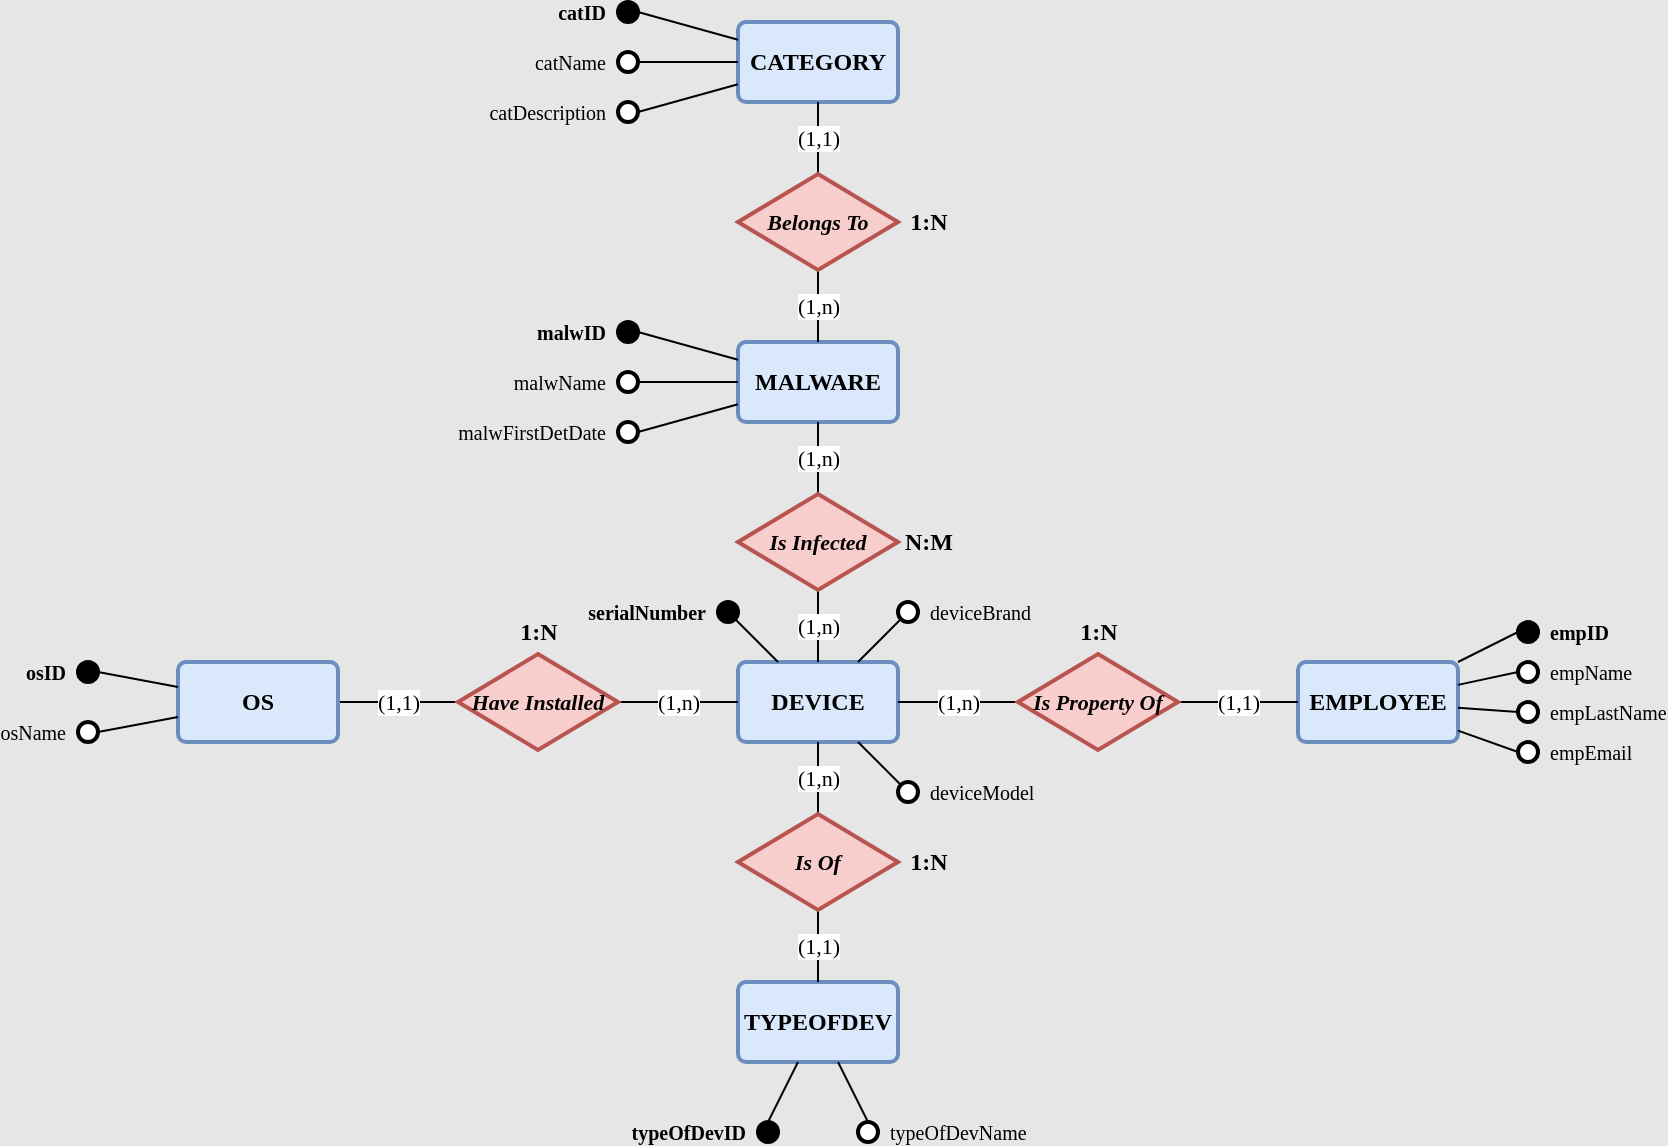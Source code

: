 <mxfile version="18.0.3" type="device"><diagram id="YFCJ9AiHZAUVLd7I-m5I" name="Page-1"><mxGraphModel dx="2249" dy="794" grid="1" gridSize="10" guides="1" tooltips="1" connect="1" arrows="1" fold="1" page="1" pageScale="1" pageWidth="827" pageHeight="1169" background="#E6E6E6" math="0" shadow="0"><root><mxCell id="0"/><mxCell id="1" parent="0"/><mxCell id="5scpK_Rq3BdanRQvBFvP-1" value="DEVICE" style="strokeWidth=2;rounded=1;arcSize=10;html=1;align=center;fontSize=12;shadow=0;glass=0;comic=0;fillColor=#dae8fc;whiteSpace=wrap;fontFamily=Verdana;strokeColor=#6c8ebf;fontStyle=1" parent="1" vertex="1"><mxGeometry x="370" y="410" width="80" height="40" as="geometry"/></mxCell><mxCell id="7591oT1YISGBWCK-CEWB-2" value="MALWARE" style="strokeWidth=2;rounded=1;arcSize=10;html=1;align=center;fontSize=12;shadow=0;glass=0;comic=0;fillColor=#dae8fc;whiteSpace=wrap;fontFamily=Verdana;strokeColor=#6c8ebf;fontStyle=1" parent="1" vertex="1"><mxGeometry x="370" y="250" width="80" height="40" as="geometry"/></mxCell><mxCell id="7591oT1YISGBWCK-CEWB-3" value="TYPEOFDEV" style="strokeWidth=2;rounded=1;arcSize=10;html=1;align=center;fontSize=12;shadow=0;glass=0;comic=0;fillColor=#dae8fc;whiteSpace=wrap;fontFamily=Verdana;strokeColor=#6c8ebf;fontStyle=1" parent="1" vertex="1"><mxGeometry x="370" y="570" width="80" height="40" as="geometry"/></mxCell><mxCell id="7591oT1YISGBWCK-CEWB-19" value="(1,1)" style="edgeStyle=none;rounded=0;orthogonalLoop=1;jettySize=auto;html=1;exitX=1;exitY=0.5;exitDx=0;exitDy=0;fontFamily=Verdana;endArrow=none;endFill=0;" parent="1" source="7591oT1YISGBWCK-CEWB-4" target="7591oT1YISGBWCK-CEWB-11" edge="1"><mxGeometry relative="1" as="geometry"/></mxCell><mxCell id="7591oT1YISGBWCK-CEWB-4" value="OS" style="strokeWidth=2;rounded=1;arcSize=10;html=1;align=center;fontSize=12;shadow=0;glass=0;comic=0;fillColor=#dae8fc;whiteSpace=wrap;fontFamily=Verdana;strokeColor=#6c8ebf;fontStyle=1" parent="1" vertex="1"><mxGeometry x="90" y="410" width="80" height="40" as="geometry"/></mxCell><mxCell id="7591oT1YISGBWCK-CEWB-6" value="(1,n)" style="rounded=0;orthogonalLoop=1;jettySize=auto;html=1;exitX=0.5;exitY=-0.1;exitDx=0;exitDy=0;exitPerimeter=0;fontFamily=Verdana;endArrow=none;endFill=0;" parent="1" source="7591oT1YISGBWCK-CEWB-5" target="7591oT1YISGBWCK-CEWB-2" edge="1"><mxGeometry relative="1" as="geometry"/></mxCell><mxCell id="7591oT1YISGBWCK-CEWB-7" value="(1,n)" style="edgeStyle=none;rounded=0;orthogonalLoop=1;jettySize=auto;html=1;fontFamily=Verdana;endArrow=none;endFill=0;" parent="1" source="7591oT1YISGBWCK-CEWB-5" target="5scpK_Rq3BdanRQvBFvP-1" edge="1"><mxGeometry relative="1" as="geometry"/></mxCell><mxCell id="7591oT1YISGBWCK-CEWB-5" value="Is Infected" style="shape=stencil(rZRpDsIgEIVPw88aKPEApuo9sI6WFKEBXHp7p6VVu5C4JaTJvMd8Q4eF8MwVogKS0ivha5KmjFL8YlyMYuEqyH0QL8JKsVMQHOetKeEq977LkboAK33j8g2hK5zTDJ7lRmuESKPdwHnxESakxlx6CzC6WIYydYgTumBBqLDICTzYbmKrbr8Gs39xB9RHlR+p7Gsqz1CJdZ5nO5GXR2vOej/NinoHY2HG6O1KNEdhYvT2yVzg+WfLYcMSFm9ND1BSvwAeR7QeAN8HjFbAPl7Bx/VzZRzEth/1SAOx8VKpcN9i2fNuS53sWquGB6AV7g==);whiteSpace=wrap;html=1;strokeWidth=2;fontSize=11;snapToPoint=1;fontFamily=Verdana;fontStyle=3;fillColor=#f8cecc;strokeColor=#b85450;" parent="1" vertex="1"><mxGeometry x="370" y="330" width="80" height="40" as="geometry"/></mxCell><mxCell id="7591oT1YISGBWCK-CEWB-9" value="(1,n)" style="edgeStyle=none;rounded=0;orthogonalLoop=1;jettySize=auto;html=1;exitX=0.5;exitY=-0.1;exitDx=0;exitDy=0;exitPerimeter=0;fontFamily=Verdana;endArrow=none;endFill=0;" parent="1" source="7591oT1YISGBWCK-CEWB-8" target="5scpK_Rq3BdanRQvBFvP-1" edge="1"><mxGeometry relative="1" as="geometry"/></mxCell><mxCell id="7591oT1YISGBWCK-CEWB-10" value="(1,1)" style="edgeStyle=none;rounded=0;orthogonalLoop=1;jettySize=auto;html=1;exitX=0.5;exitY=1.1;exitDx=0;exitDy=0;exitPerimeter=0;fontFamily=Verdana;endArrow=none;endFill=0;" parent="1" source="7591oT1YISGBWCK-CEWB-8" target="7591oT1YISGBWCK-CEWB-3" edge="1"><mxGeometry relative="1" as="geometry"/></mxCell><mxCell id="7591oT1YISGBWCK-CEWB-8" value="Is Of" style="shape=stencil(rZRpDsIgEIVPw88aKPEApuo9sI6WFKEBXHp7p6VVu5C4JaTJvMd8Q4eF8MwVogKS0ivha5KmjFL8YlyMYuEqyH0QL8JKsVMQHOetKeEq977LkboAK33j8g2hK5zTDJ7lRmuESKPdwHnxESakxlx6CzC6WIYydYgTumBBqLDICTzYbmKrbr8Gs39xB9RHlR+p7Gsqz1CJdZ5nO5GXR2vOej/NinoHY2HG6O1KNEdhYvT2yVzg+WfLYcMSFm9ND1BSvwAeR7QeAN8HjFbAPl7Bx/VzZRzEth/1SAOx8VKpcN9i2fNuS53sWquGB6AV7g==);whiteSpace=wrap;html=1;strokeWidth=2;fontSize=11;snapToPoint=1;fontFamily=Verdana;fontStyle=3;fillColor=#f8cecc;strokeColor=#b85450;" parent="1" vertex="1"><mxGeometry x="370" y="490" width="80" height="40" as="geometry"/></mxCell><mxCell id="7591oT1YISGBWCK-CEWB-20" value="(1,n)" style="edgeStyle=none;rounded=0;orthogonalLoop=1;jettySize=auto;html=1;exitX=1;exitY=0.5;exitDx=0;exitDy=0;exitPerimeter=0;fontFamily=Verdana;endArrow=none;endFill=0;" parent="1" source="7591oT1YISGBWCK-CEWB-11" target="5scpK_Rq3BdanRQvBFvP-1" edge="1"><mxGeometry relative="1" as="geometry"/></mxCell><mxCell id="7591oT1YISGBWCK-CEWB-11" value="Have Installed" style="shape=stencil(rZRpDsIgEIVPw88aKPEApuo9sI6WFKEBXHp7p6VVu5C4JaTJvMd8Q4eF8MwVogKS0ivha5KmjFL8YlyMYuEqyH0QL8JKsVMQHOetKeEq977LkboAK33j8g2hK5zTDJ7lRmuESKPdwHnxESakxlx6CzC6WIYydYgTumBBqLDICTzYbmKrbr8Gs39xB9RHlR+p7Gsqz1CJdZ5nO5GXR2vOej/NinoHY2HG6O1KNEdhYvT2yVzg+WfLYcMSFm9ND1BSvwAeR7QeAN8HjFbAPl7Bx/VzZRzEth/1SAOx8VKpcN9i2fNuS53sWquGB6AV7g==);whiteSpace=wrap;html=1;strokeWidth=2;fontSize=11;snapToPoint=1;fontFamily=Verdana;fillColor=#f8cecc;strokeColor=#b85450;fontStyle=3" parent="1" vertex="1"><mxGeometry x="230" y="410" width="80" height="40" as="geometry"/></mxCell><mxCell id="7591oT1YISGBWCK-CEWB-25" style="edgeStyle=none;rounded=0;orthogonalLoop=1;jettySize=auto;html=1;exitX=1;exitY=1;exitDx=0;exitDy=0;fontFamily=Verdana;endArrow=none;endFill=0;" parent="1" source="7591oT1YISGBWCK-CEWB-16" target="5scpK_Rq3BdanRQvBFvP-1" edge="1"><mxGeometry relative="1" as="geometry"/></mxCell><mxCell id="7591oT1YISGBWCK-CEWB-16" value="&lt;div style=&quot;text-align: left ; font-size: 10px&quot;&gt;serialNumber&lt;/div&gt;" style="ellipse;whiteSpace=wrap;html=1;aspect=fixed;align=right;spacingLeft=0;fillColor=#000000;shadow=0;glass=0;comic=1;verticalAlign=middle;horizontal=1;strokeWidth=2;fontSize=10;spacingRight=14;fontFamily=Verdana;fontStyle=1" parent="1" vertex="1"><mxGeometry x="360" y="380" width="10" height="10" as="geometry"/></mxCell><mxCell id="7591oT1YISGBWCK-CEWB-21" value="EMPLOYEE" style="strokeWidth=2;rounded=1;arcSize=10;html=1;align=center;fontSize=12;shadow=0;glass=0;comic=0;fillColor=#dae8fc;whiteSpace=wrap;fontFamily=Verdana;strokeColor=#6c8ebf;fontStyle=1" parent="1" vertex="1"><mxGeometry x="650" y="410" width="80" height="40" as="geometry"/></mxCell><mxCell id="7591oT1YISGBWCK-CEWB-23" value="(1,n)" style="edgeStyle=none;rounded=0;orthogonalLoop=1;jettySize=auto;html=1;exitX=0;exitY=0.5;exitDx=0;exitDy=0;exitPerimeter=0;fontFamily=Verdana;endArrow=none;endFill=0;" parent="1" source="7591oT1YISGBWCK-CEWB-22" target="5scpK_Rq3BdanRQvBFvP-1" edge="1"><mxGeometry relative="1" as="geometry"/></mxCell><mxCell id="7591oT1YISGBWCK-CEWB-24" value="(1,1)" style="edgeStyle=none;rounded=0;orthogonalLoop=1;jettySize=auto;html=1;exitX=1;exitY=0.5;exitDx=0;exitDy=0;exitPerimeter=0;fontFamily=Verdana;endArrow=none;endFill=0;" parent="1" source="7591oT1YISGBWCK-CEWB-22" target="7591oT1YISGBWCK-CEWB-21" edge="1"><mxGeometry relative="1" as="geometry"/></mxCell><mxCell id="7591oT1YISGBWCK-CEWB-22" value="Is Property Of" style="shape=stencil(rZRpDsIgEIVPw88aKPEApuo9sI6WFKEBXHp7p6VVu5C4JaTJvMd8Q4eF8MwVogKS0ivha5KmjFL8YlyMYuEqyH0QL8JKsVMQHOetKeEq977LkboAK33j8g2hK5zTDJ7lRmuESKPdwHnxESakxlx6CzC6WIYydYgTumBBqLDICTzYbmKrbr8Gs39xB9RHlR+p7Gsqz1CJdZ5nO5GXR2vOej/NinoHY2HG6O1KNEdhYvT2yVzg+WfLYcMSFm9ND1BSvwAeR7QeAN8HjFbAPl7Bx/VzZRzEth/1SAOx8VKpcN9i2fNuS53sWquGB6AV7g==);whiteSpace=wrap;html=1;strokeWidth=2;fontSize=11;snapToPoint=1;fontFamily=Verdana;fontStyle=3;fillColor=#f8cecc;strokeColor=#b85450;" parent="1" vertex="1"><mxGeometry x="510" y="410" width="80" height="40" as="geometry"/></mxCell><mxCell id="7591oT1YISGBWCK-CEWB-27" style="edgeStyle=none;rounded=0;orthogonalLoop=1;jettySize=auto;html=1;exitX=0;exitY=1;exitDx=0;exitDy=0;fontFamily=Verdana;endArrow=none;endFill=0;" parent="1" source="7591oT1YISGBWCK-CEWB-26" target="5scpK_Rq3BdanRQvBFvP-1" edge="1"><mxGeometry relative="1" as="geometry"/></mxCell><mxCell id="7591oT1YISGBWCK-CEWB-26" value="&lt;div style=&quot;text-align: left; font-size: 10px;&quot;&gt;&lt;span style=&quot;font-size: 10px;&quot;&gt;deviceBrand&lt;/span&gt;&lt;/div&gt;" style="ellipse;whiteSpace=wrap;html=1;aspect=fixed;align=left;spacingLeft=14;shadow=0;glass=0;comic=1;fillColor=#ffffff;verticalAlign=middle;horizontal=1;strokeWidth=2;fontSize=10;fontFamily=Verdana;fontStyle=0" parent="1" vertex="1"><mxGeometry x="450" y="380" width="10" height="10" as="geometry"/></mxCell><mxCell id="7591oT1YISGBWCK-CEWB-29" style="edgeStyle=none;rounded=0;orthogonalLoop=1;jettySize=auto;html=1;exitX=0;exitY=0;exitDx=0;exitDy=0;fontFamily=Verdana;endArrow=none;endFill=0;" parent="1" source="7591oT1YISGBWCK-CEWB-28" target="5scpK_Rq3BdanRQvBFvP-1" edge="1"><mxGeometry relative="1" as="geometry"/></mxCell><mxCell id="7591oT1YISGBWCK-CEWB-28" value="&lt;div style=&quot;text-align: left; font-size: 10px;&quot;&gt;deviceModel&lt;/div&gt;" style="ellipse;whiteSpace=wrap;html=1;aspect=fixed;align=left;spacingLeft=14;shadow=0;glass=0;comic=1;fillColor=#ffffff;verticalAlign=middle;horizontal=1;strokeWidth=2;fontSize=10;fontFamily=Verdana;" parent="1" vertex="1"><mxGeometry x="450" y="470" width="10" height="10" as="geometry"/></mxCell><mxCell id="7591oT1YISGBWCK-CEWB-33" value="CATEGORY" style="strokeWidth=2;rounded=1;arcSize=10;html=1;align=center;fontSize=12;shadow=0;glass=0;comic=0;fillColor=#dae8fc;whiteSpace=wrap;fontFamily=Verdana;strokeColor=#6c8ebf;fontStyle=1" parent="1" vertex="1"><mxGeometry x="370" y="90" width="80" height="40" as="geometry"/></mxCell><mxCell id="7591oT1YISGBWCK-CEWB-35" value="(1,n)" style="edgeStyle=none;rounded=0;orthogonalLoop=1;jettySize=auto;html=1;exitX=0.5;exitY=1.1;exitDx=0;exitDy=0;exitPerimeter=0;fontFamily=Verdana;endArrow=none;endFill=0;" parent="1" source="7591oT1YISGBWCK-CEWB-34" target="7591oT1YISGBWCK-CEWB-2" edge="1"><mxGeometry relative="1" as="geometry"/></mxCell><mxCell id="7591oT1YISGBWCK-CEWB-36" value="(1,1)" style="edgeStyle=none;rounded=0;orthogonalLoop=1;jettySize=auto;html=1;exitX=0.5;exitY=-0.1;exitDx=0;exitDy=0;exitPerimeter=0;fontFamily=Verdana;endArrow=none;endFill=0;" parent="1" source="7591oT1YISGBWCK-CEWB-34" target="7591oT1YISGBWCK-CEWB-33" edge="1"><mxGeometry relative="1" as="geometry"/></mxCell><mxCell id="7591oT1YISGBWCK-CEWB-34" value="Belongs To" style="shape=stencil(rZRpDsIgEIVPw88aKPEApuo9sI6WFKEBXHp7p6VVu5C4JaTJvMd8Q4eF8MwVogKS0ivha5KmjFL8YlyMYuEqyH0QL8JKsVMQHOetKeEq977LkboAK33j8g2hK5zTDJ7lRmuESKPdwHnxESakxlx6CzC6WIYydYgTumBBqLDICTzYbmKrbr8Gs39xB9RHlR+p7Gsqz1CJdZ5nO5GXR2vOej/NinoHY2HG6O1KNEdhYvT2yVzg+WfLYcMSFm9ND1BSvwAeR7QeAN8HjFbAPl7Bx/VzZRzEth/1SAOx8VKpcN9i2fNuS53sWquGB6AV7g==);whiteSpace=wrap;html=1;strokeWidth=2;fontSize=11;snapToPoint=1;fontFamily=Verdana;fontStyle=3;fillColor=#f8cecc;strokeColor=#b85450;" parent="1" vertex="1"><mxGeometry x="370" y="170" width="80" height="40" as="geometry"/></mxCell><mxCell id="7591oT1YISGBWCK-CEWB-75" style="edgeStyle=none;rounded=0;orthogonalLoop=1;jettySize=auto;html=1;exitX=0.5;exitY=0;exitDx=0;exitDy=0;fontFamily=Verdana;endArrow=none;endFill=0;" parent="1" source="7591oT1YISGBWCK-CEWB-37" target="7591oT1YISGBWCK-CEWB-3" edge="1"><mxGeometry relative="1" as="geometry"/></mxCell><mxCell id="7591oT1YISGBWCK-CEWB-37" value="&lt;div style=&quot;text-align: left ; font-size: 10px&quot;&gt;typeOfDevID&lt;/div&gt;" style="ellipse;whiteSpace=wrap;html=1;aspect=fixed;align=right;spacingLeft=0;fillColor=#000000;shadow=0;glass=0;comic=1;verticalAlign=middle;horizontal=1;strokeWidth=2;fontSize=10;spacingRight=14;fontFamily=Verdana;fontStyle=1" parent="1" vertex="1"><mxGeometry x="380" y="640" width="10" height="10" as="geometry"/></mxCell><mxCell id="7591oT1YISGBWCK-CEWB-43" style="edgeStyle=none;rounded=0;orthogonalLoop=1;jettySize=auto;html=1;exitX=0.5;exitY=0;exitDx=0;exitDy=0;fontFamily=Verdana;endArrow=none;endFill=0;" parent="1" source="7591oT1YISGBWCK-CEWB-40" target="7591oT1YISGBWCK-CEWB-3" edge="1"><mxGeometry relative="1" as="geometry"/></mxCell><mxCell id="7591oT1YISGBWCK-CEWB-40" value="&lt;div style=&quot;text-align: left; font-size: 10px;&quot;&gt;typeOfDevName&lt;/div&gt;" style="ellipse;whiteSpace=wrap;html=1;aspect=fixed;align=left;spacingLeft=14;shadow=0;glass=0;comic=1;fillColor=#ffffff;verticalAlign=middle;horizontal=1;strokeWidth=2;fontSize=10;fontFamily=Verdana;" parent="1" vertex="1"><mxGeometry x="430" y="640" width="10" height="10" as="geometry"/></mxCell><mxCell id="7591oT1YISGBWCK-CEWB-48" style="edgeStyle=none;rounded=0;orthogonalLoop=1;jettySize=auto;html=1;exitX=1;exitY=0.5;exitDx=0;exitDy=0;fontFamily=Verdana;endArrow=none;endFill=0;" parent="1" source="7591oT1YISGBWCK-CEWB-46" target="7591oT1YISGBWCK-CEWB-4" edge="1"><mxGeometry relative="1" as="geometry"/></mxCell><mxCell id="7591oT1YISGBWCK-CEWB-46" value="&lt;div style=&quot;text-align: left ; font-size: 10px&quot;&gt;osID&lt;/div&gt;" style="ellipse;whiteSpace=wrap;html=1;aspect=fixed;align=right;spacingLeft=0;fillColor=#000000;shadow=0;glass=0;comic=1;verticalAlign=middle;horizontal=1;strokeWidth=2;fontSize=10;spacingRight=14;fontFamily=Verdana;fontStyle=1" parent="1" vertex="1"><mxGeometry x="40" y="410" width="10" height="10" as="geometry"/></mxCell><mxCell id="7591oT1YISGBWCK-CEWB-65" style="edgeStyle=none;rounded=0;orthogonalLoop=1;jettySize=auto;html=1;exitX=1;exitY=0.5;exitDx=0;exitDy=0;fontFamily=Verdana;endArrow=none;endFill=0;" parent="1" source="7591oT1YISGBWCK-CEWB-49" target="7591oT1YISGBWCK-CEWB-4" edge="1"><mxGeometry relative="1" as="geometry"/></mxCell><mxCell id="7591oT1YISGBWCK-CEWB-49" value="&lt;div style=&quot;text-align: left; font-size: 10px;&quot;&gt;&lt;span style=&quot;font-size: 10px;&quot;&gt;osName&lt;/span&gt;&lt;/div&gt;" style="ellipse;whiteSpace=wrap;html=1;aspect=fixed;align=right;spacingLeft=0;shadow=0;glass=0;comic=1;fillColor=#ffffff;verticalAlign=middle;horizontal=1;strokeWidth=2;fontSize=10;spacingRight=14;fontFamily=Verdana;" parent="1" vertex="1"><mxGeometry x="40" y="440" width="10" height="10" as="geometry"/></mxCell><mxCell id="7591oT1YISGBWCK-CEWB-52" style="edgeStyle=none;rounded=0;orthogonalLoop=1;jettySize=auto;html=1;exitX=1;exitY=0.5;exitDx=0;exitDy=0;fontFamily=Verdana;endArrow=none;endFill=0;" parent="1" source="7591oT1YISGBWCK-CEWB-51" target="7591oT1YISGBWCK-CEWB-2" edge="1"><mxGeometry relative="1" as="geometry"/></mxCell><mxCell id="7591oT1YISGBWCK-CEWB-51" value="&lt;div style=&quot;text-align: left ; font-size: 10px&quot;&gt;malwID&lt;/div&gt;" style="ellipse;whiteSpace=wrap;html=1;aspect=fixed;align=right;spacingLeft=0;fillColor=#000000;shadow=0;glass=0;comic=1;verticalAlign=middle;horizontal=1;strokeWidth=2;fontSize=10;spacingRight=14;fontFamily=Verdana;fontStyle=1" parent="1" vertex="1"><mxGeometry x="310" y="240" width="10" height="10" as="geometry"/></mxCell><mxCell id="7591oT1YISGBWCK-CEWB-54" style="edgeStyle=none;rounded=0;orthogonalLoop=1;jettySize=auto;html=1;exitX=1;exitY=0.5;exitDx=0;exitDy=0;fontFamily=Verdana;endArrow=none;endFill=0;" parent="1" source="7591oT1YISGBWCK-CEWB-53" target="7591oT1YISGBWCK-CEWB-2" edge="1"><mxGeometry relative="1" as="geometry"/></mxCell><mxCell id="7591oT1YISGBWCK-CEWB-53" value="&lt;div style=&quot;text-align: left; font-size: 10px;&quot;&gt;&lt;span style=&quot;font-size: 10px;&quot;&gt;malwName&lt;/span&gt;&lt;/div&gt;" style="ellipse;whiteSpace=wrap;html=1;aspect=fixed;align=right;spacingLeft=0;shadow=0;glass=0;comic=1;fillColor=#ffffff;verticalAlign=middle;horizontal=1;strokeWidth=2;fontSize=10;spacingRight=14;fontFamily=Verdana;" parent="1" vertex="1"><mxGeometry x="310" y="265" width="10" height="10" as="geometry"/></mxCell><mxCell id="7591oT1YISGBWCK-CEWB-56" style="edgeStyle=none;rounded=0;orthogonalLoop=1;jettySize=auto;html=1;exitX=1;exitY=0.5;exitDx=0;exitDy=0;fontFamily=Verdana;endArrow=none;endFill=0;" parent="1" source="7591oT1YISGBWCK-CEWB-55" target="7591oT1YISGBWCK-CEWB-2" edge="1"><mxGeometry relative="1" as="geometry"/></mxCell><mxCell id="7591oT1YISGBWCK-CEWB-55" value="&lt;div style=&quot;text-align: left; font-size: 10px;&quot;&gt;&lt;span style=&quot;font-size: 10px;&quot;&gt;malwFirstDetDate&lt;/span&gt;&lt;/div&gt;" style="ellipse;whiteSpace=wrap;html=1;aspect=fixed;align=right;spacingLeft=0;shadow=0;glass=0;comic=1;fillColor=#ffffff;verticalAlign=middle;horizontal=1;strokeWidth=2;fontSize=10;spacingRight=14;fontFamily=Verdana;" parent="1" vertex="1"><mxGeometry x="310" y="290" width="10" height="10" as="geometry"/></mxCell><mxCell id="7591oT1YISGBWCK-CEWB-58" style="edgeStyle=none;rounded=0;orthogonalLoop=1;jettySize=auto;html=1;exitX=1;exitY=0.5;exitDx=0;exitDy=0;fontFamily=Verdana;endArrow=none;endFill=0;" parent="1" source="7591oT1YISGBWCK-CEWB-57" target="7591oT1YISGBWCK-CEWB-33" edge="1"><mxGeometry relative="1" as="geometry"/></mxCell><mxCell id="7591oT1YISGBWCK-CEWB-57" value="&lt;div style=&quot;text-align: left ; font-size: 10px&quot;&gt;catID&lt;/div&gt;" style="ellipse;whiteSpace=wrap;html=1;aspect=fixed;align=right;spacingLeft=0;fillColor=#000000;shadow=0;glass=0;comic=1;verticalAlign=middle;horizontal=1;strokeWidth=2;fontSize=10;spacingRight=14;fontFamily=Verdana;fontStyle=1" parent="1" vertex="1"><mxGeometry x="310" y="80" width="10" height="10" as="geometry"/></mxCell><mxCell id="7591oT1YISGBWCK-CEWB-60" style="edgeStyle=none;rounded=0;orthogonalLoop=1;jettySize=auto;html=1;exitX=1;exitY=0.5;exitDx=0;exitDy=0;fontFamily=Verdana;endArrow=none;endFill=0;" parent="1" source="7591oT1YISGBWCK-CEWB-59" target="7591oT1YISGBWCK-CEWB-33" edge="1"><mxGeometry relative="1" as="geometry"/></mxCell><mxCell id="7591oT1YISGBWCK-CEWB-59" value="&lt;div style=&quot;text-align: left; font-size: 10px;&quot;&gt;&lt;span style=&quot;font-size: 10px;&quot;&gt;catName&lt;/span&gt;&lt;/div&gt;" style="ellipse;whiteSpace=wrap;html=1;aspect=fixed;align=right;spacingLeft=0;shadow=0;glass=0;comic=1;fillColor=#ffffff;verticalAlign=middle;horizontal=1;strokeWidth=2;fontSize=10;spacingRight=14;fontFamily=Verdana;" parent="1" vertex="1"><mxGeometry x="310" y="105" width="10" height="10" as="geometry"/></mxCell><mxCell id="7591oT1YISGBWCK-CEWB-63" style="edgeStyle=none;rounded=0;orthogonalLoop=1;jettySize=auto;html=1;exitX=1;exitY=0.5;exitDx=0;exitDy=0;fontFamily=Verdana;endArrow=none;endFill=0;" parent="1" source="7591oT1YISGBWCK-CEWB-61" target="7591oT1YISGBWCK-CEWB-33" edge="1"><mxGeometry relative="1" as="geometry"/></mxCell><mxCell id="7591oT1YISGBWCK-CEWB-61" value="&lt;div style=&quot;text-align: left; font-size: 10px;&quot;&gt;catDescription&lt;/div&gt;" style="ellipse;whiteSpace=wrap;html=1;aspect=fixed;align=right;spacingLeft=0;shadow=0;glass=0;comic=1;fillColor=#ffffff;verticalAlign=middle;horizontal=1;strokeWidth=2;fontSize=10;spacingRight=14;fontFamily=Verdana;" parent="1" vertex="1"><mxGeometry x="310" y="130" width="10" height="10" as="geometry"/></mxCell><mxCell id="7591oT1YISGBWCK-CEWB-71" style="edgeStyle=none;rounded=0;orthogonalLoop=1;jettySize=auto;html=1;exitX=0;exitY=0.5;exitDx=0;exitDy=0;fontFamily=Verdana;endArrow=none;endFill=0;" parent="1" source="7591oT1YISGBWCK-CEWB-67" target="7591oT1YISGBWCK-CEWB-21" edge="1"><mxGeometry relative="1" as="geometry"/></mxCell><mxCell id="7591oT1YISGBWCK-CEWB-67" value="&lt;div style=&quot;text-align: left ; font-size: 10px&quot;&gt;&lt;span style=&quot;font-size: 10px&quot;&gt;&lt;b&gt;empID&lt;/b&gt;&lt;/span&gt;&lt;/div&gt;" style="ellipse;whiteSpace=wrap;html=1;aspect=fixed;align=left;spacingLeft=14;fillColor=#000000;shadow=0;glass=0;comic=1;verticalAlign=middle;horizontal=1;strokeWidth=2;fontSize=10;fontFamily=Verdana;" parent="1" vertex="1"><mxGeometry x="760" y="390" width="10" height="10" as="geometry"/></mxCell><mxCell id="7591oT1YISGBWCK-CEWB-72" style="edgeStyle=none;rounded=0;orthogonalLoop=1;jettySize=auto;html=1;exitX=0;exitY=0.5;exitDx=0;exitDy=0;fontFamily=Verdana;endArrow=none;endFill=0;" parent="1" source="7591oT1YISGBWCK-CEWB-68" target="7591oT1YISGBWCK-CEWB-21" edge="1"><mxGeometry relative="1" as="geometry"/></mxCell><mxCell id="7591oT1YISGBWCK-CEWB-68" value="&lt;div style=&quot;text-align: left; font-size: 10px;&quot;&gt;empName&lt;/div&gt;" style="ellipse;whiteSpace=wrap;html=1;aspect=fixed;align=left;spacingLeft=14;shadow=0;glass=0;comic=1;fillColor=#ffffff;verticalAlign=middle;horizontal=1;strokeWidth=2;fontSize=10;fontFamily=Verdana;" parent="1" vertex="1"><mxGeometry x="760" y="410" width="10" height="10" as="geometry"/></mxCell><mxCell id="7591oT1YISGBWCK-CEWB-73" style="edgeStyle=none;rounded=0;orthogonalLoop=1;jettySize=auto;html=1;exitX=0;exitY=0.5;exitDx=0;exitDy=0;fontFamily=Verdana;endArrow=none;endFill=0;" parent="1" source="7591oT1YISGBWCK-CEWB-69" target="7591oT1YISGBWCK-CEWB-21" edge="1"><mxGeometry relative="1" as="geometry"/></mxCell><mxCell id="7591oT1YISGBWCK-CEWB-69" value="&lt;div style=&quot;text-align: left; font-size: 10px;&quot;&gt;empLastName&lt;/div&gt;" style="ellipse;whiteSpace=wrap;html=1;aspect=fixed;align=left;spacingLeft=14;shadow=0;glass=0;comic=1;fillColor=#ffffff;verticalAlign=middle;horizontal=1;strokeWidth=2;fontSize=10;fontFamily=Verdana;" parent="1" vertex="1"><mxGeometry x="760" y="430" width="10" height="10" as="geometry"/></mxCell><mxCell id="7591oT1YISGBWCK-CEWB-74" style="edgeStyle=none;rounded=0;orthogonalLoop=1;jettySize=auto;html=1;exitX=0;exitY=0.5;exitDx=0;exitDy=0;fontFamily=Verdana;endArrow=none;endFill=0;" parent="1" source="7591oT1YISGBWCK-CEWB-70" target="7591oT1YISGBWCK-CEWB-21" edge="1"><mxGeometry relative="1" as="geometry"/></mxCell><mxCell id="7591oT1YISGBWCK-CEWB-70" value="&lt;div style=&quot;text-align: left; font-size: 10px;&quot;&gt;empEmail&lt;/div&gt;" style="ellipse;whiteSpace=wrap;html=1;aspect=fixed;align=left;spacingLeft=14;shadow=0;glass=0;comic=1;fillColor=#ffffff;verticalAlign=middle;horizontal=1;strokeWidth=2;fontSize=10;fontFamily=Verdana;" parent="1" vertex="1"><mxGeometry x="760" y="450" width="10" height="10" as="geometry"/></mxCell><mxCell id="7591oT1YISGBWCK-CEWB-76" value="1:N" style="text;html=1;align=center;verticalAlign=middle;resizable=0;points=[];autosize=1;strokeColor=none;fillColor=none;fontFamily=Verdana;fontStyle=1" parent="1" vertex="1"><mxGeometry x="250" y="385" width="40" height="20" as="geometry"/></mxCell><mxCell id="7591oT1YISGBWCK-CEWB-77" value="1:N" style="text;html=1;align=center;verticalAlign=middle;resizable=0;points=[];autosize=1;strokeColor=none;fillColor=none;fontFamily=Verdana;fontStyle=1" parent="1" vertex="1"><mxGeometry x="445" y="500" width="40" height="20" as="geometry"/></mxCell><mxCell id="7591oT1YISGBWCK-CEWB-78" value="&lt;b&gt;1:N&lt;/b&gt;" style="text;html=1;align=center;verticalAlign=middle;resizable=0;points=[];autosize=1;strokeColor=none;fillColor=none;fontFamily=Verdana;" parent="1" vertex="1"><mxGeometry x="530" y="385" width="40" height="20" as="geometry"/></mxCell><mxCell id="7591oT1YISGBWCK-CEWB-79" value="&lt;b&gt;N:M&lt;/b&gt;" style="text;html=1;align=center;verticalAlign=middle;resizable=0;points=[];autosize=1;strokeColor=none;fillColor=none;fontFamily=Verdana;" parent="1" vertex="1"><mxGeometry x="445" y="340" width="40" height="20" as="geometry"/></mxCell><mxCell id="7591oT1YISGBWCK-CEWB-80" value="&lt;b&gt;1:N&lt;/b&gt;" style="text;html=1;align=center;verticalAlign=middle;resizable=0;points=[];autosize=1;strokeColor=none;fillColor=none;fontFamily=Verdana;" parent="1" vertex="1"><mxGeometry x="445" y="180" width="40" height="20" as="geometry"/></mxCell></root></mxGraphModel></diagram></mxfile>